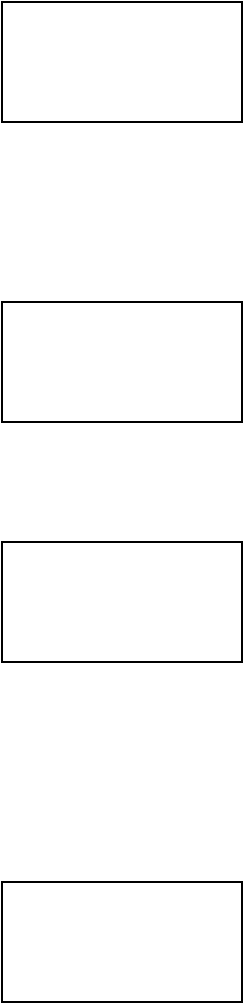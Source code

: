 <mxfile version="26.1.3">
  <diagram name="Page-1" id="Udj7XvtdPMHLShR966YO">
    <mxGraphModel dx="1134" dy="772" grid="1" gridSize="10" guides="1" tooltips="1" connect="1" arrows="1" fold="1" page="1" pageScale="1" pageWidth="850" pageHeight="1100" math="0" shadow="0">
      <root>
        <mxCell id="0" />
        <mxCell id="1" parent="0" />
        <mxCell id="R1bnZ5bymU-rK2gYk2kS-1" value="" style="rounded=0;whiteSpace=wrap;html=1;" vertex="1" parent="1">
          <mxGeometry x="365" y="90" width="120" height="60" as="geometry" />
        </mxCell>
        <mxCell id="R1bnZ5bymU-rK2gYk2kS-2" value="" style="rounded=0;whiteSpace=wrap;html=1;" vertex="1" parent="1">
          <mxGeometry x="365" y="240" width="120" height="60" as="geometry" />
        </mxCell>
        <mxCell id="R1bnZ5bymU-rK2gYk2kS-3" value="" style="rounded=0;whiteSpace=wrap;html=1;" vertex="1" parent="1">
          <mxGeometry x="365" y="360" width="120" height="60" as="geometry" />
        </mxCell>
        <mxCell id="R1bnZ5bymU-rK2gYk2kS-4" value="" style="rounded=0;whiteSpace=wrap;html=1;" vertex="1" parent="1">
          <mxGeometry x="365" y="530" width="120" height="60" as="geometry" />
        </mxCell>
      </root>
    </mxGraphModel>
  </diagram>
</mxfile>

